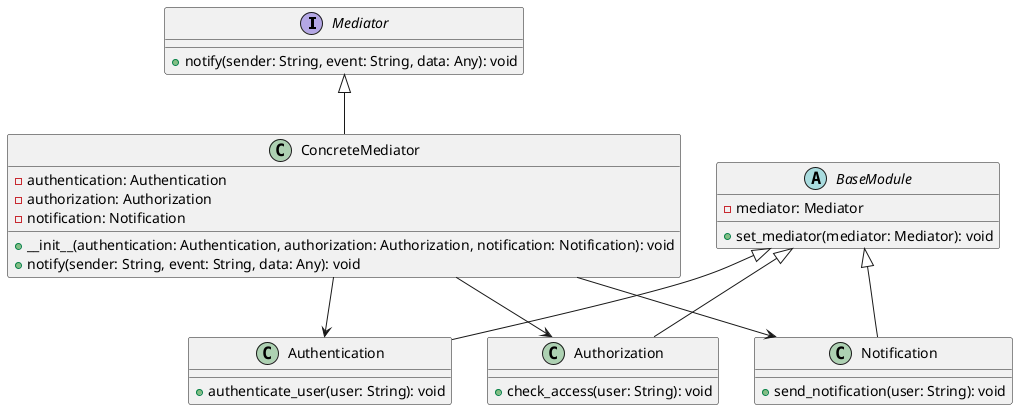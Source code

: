 @startuml
interface Mediator {
    +notify(sender: String, event: String, data: Any): void
}

class ConcreteMediator {
    -authentication: Authentication
    -authorization: Authorization
    -notification: Notification
    +__init__(authentication: Authentication, authorization: Authorization, notification: Notification): void
    +notify(sender: String, event: String, data: Any): void
}

abstract class BaseModule {
    -mediator: Mediator
    +set_mediator(mediator: Mediator): void
}

class Authentication {
    +authenticate_user(user: String): void
}

class Authorization {
    +check_access(user: String): void
}

class Notification {
    +send_notification(user: String): void
}

Mediator <|-- ConcreteMediator
BaseModule <|-- Authentication
BaseModule <|-- Authorization
BaseModule <|-- Notification
ConcreteMediator --> Authentication
ConcreteMediator --> Authorization
ConcreteMediator --> Notification
@enduml